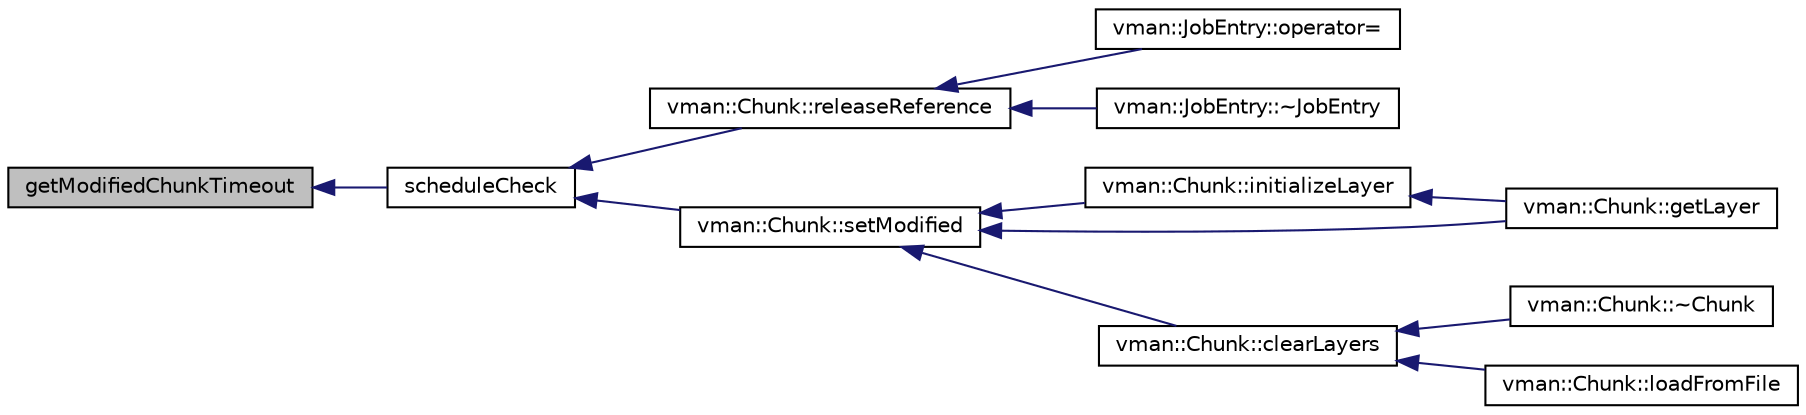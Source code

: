 digraph "getModifiedChunkTimeout"
{
  bgcolor="transparent";
  edge [fontname="Helvetica",fontsize="10",labelfontname="Helvetica",labelfontsize="10"];
  node [fontname="Helvetica",fontsize="10",shape=record];
  rankdir="LR";
  Node1 [label="getModifiedChunkTimeout",height=0.2,width=0.4,color="black", fillcolor="grey75", style="filled" fontcolor="black"];
  Node1 -> Node2 [dir="back",color="midnightblue",fontsize="10",style="solid",fontname="Helvetica"];
  Node2 [label="scheduleCheck",height=0.2,width=0.4,color="black",URL="$classvman_1_1_volume.html#a15f313adc5b5c72e590243a700d86209",tooltip="Schedules tasks that will be run in the future."];
  Node2 -> Node3 [dir="back",color="midnightblue",fontsize="10",style="solid",fontname="Helvetica"];
  Node3 [label="vman::Chunk::releaseReference",height=0.2,width=0.4,color="black",URL="$classvman_1_1_chunk.html#a6fd2611f78fe611efffaff9977c1c786",tooltip="Decrements the internal reference counter."];
  Node3 -> Node4 [dir="back",color="midnightblue",fontsize="10",style="solid",fontname="Helvetica"];
  Node4 [label="vman::JobEntry::operator=",height=0.2,width=0.4,color="black",URL="$classvman_1_1_job_entry.html#a0a666834371193e30782ee78aeb09317"];
  Node3 -> Node5 [dir="back",color="midnightblue",fontsize="10",style="solid",fontname="Helvetica"];
  Node5 [label="vman::JobEntry::~JobEntry",height=0.2,width=0.4,color="black",URL="$classvman_1_1_job_entry.html#ab107fc4c437605edde6d3e950981481b"];
  Node2 -> Node6 [dir="back",color="midnightblue",fontsize="10",style="solid",fontname="Helvetica"];
  Node6 [label="vman::Chunk::setModified",height=0.2,width=0.4,color="black",URL="$classvman_1_1_chunk.html#acc2f493b4387b6a2c18d8c1cee09b0ba",tooltip="If it wasn&#39;t modified before: Sets the modification flag, updates the modification time and adds the ..."];
  Node6 -> Node7 [dir="back",color="midnightblue",fontsize="10",style="solid",fontname="Helvetica"];
  Node7 [label="vman::Chunk::initializeLayer",height=0.2,width=0.4,color="black",URL="$classvman_1_1_chunk.html#a39544dfa24a26cb407f3df0b6e73e816"];
  Node7 -> Node8 [dir="back",color="midnightblue",fontsize="10",style="solid",fontname="Helvetica"];
  Node8 [label="vman::Chunk::getLayer",height=0.2,width=0.4,color="black",URL="$classvman_1_1_chunk.html#adc07bc0bec67455dfef61af9ae6571fa",tooltip="Will create a layer if it doesn&#39;t exists already."];
  Node6 -> Node9 [dir="back",color="midnightblue",fontsize="10",style="solid",fontname="Helvetica"];
  Node9 [label="vman::Chunk::clearLayers",height=0.2,width=0.4,color="black",URL="$classvman_1_1_chunk.html#a024e16938b38a032697b94ff13d1f6a3",tooltip="Deletes all layers and resets them to NULL."];
  Node9 -> Node10 [dir="back",color="midnightblue",fontsize="10",style="solid",fontname="Helvetica"];
  Node10 [label="vman::Chunk::~Chunk",height=0.2,width=0.4,color="black",URL="$classvman_1_1_chunk.html#a5aab0c1f2cbca353b840193d9d54cdd7"];
  Node9 -> Node11 [dir="back",color="midnightblue",fontsize="10",style="solid",fontname="Helvetica"];
  Node11 [label="vman::Chunk::loadFromFile",height=0.2,width=0.4,color="black",URL="$classvman_1_1_chunk.html#aedbf1cf4e63c5836f1f855d0c7322556",tooltip="Clears chunk on failure!"];
  Node6 -> Node8 [dir="back",color="midnightblue",fontsize="10",style="solid",fontname="Helvetica"];
}
